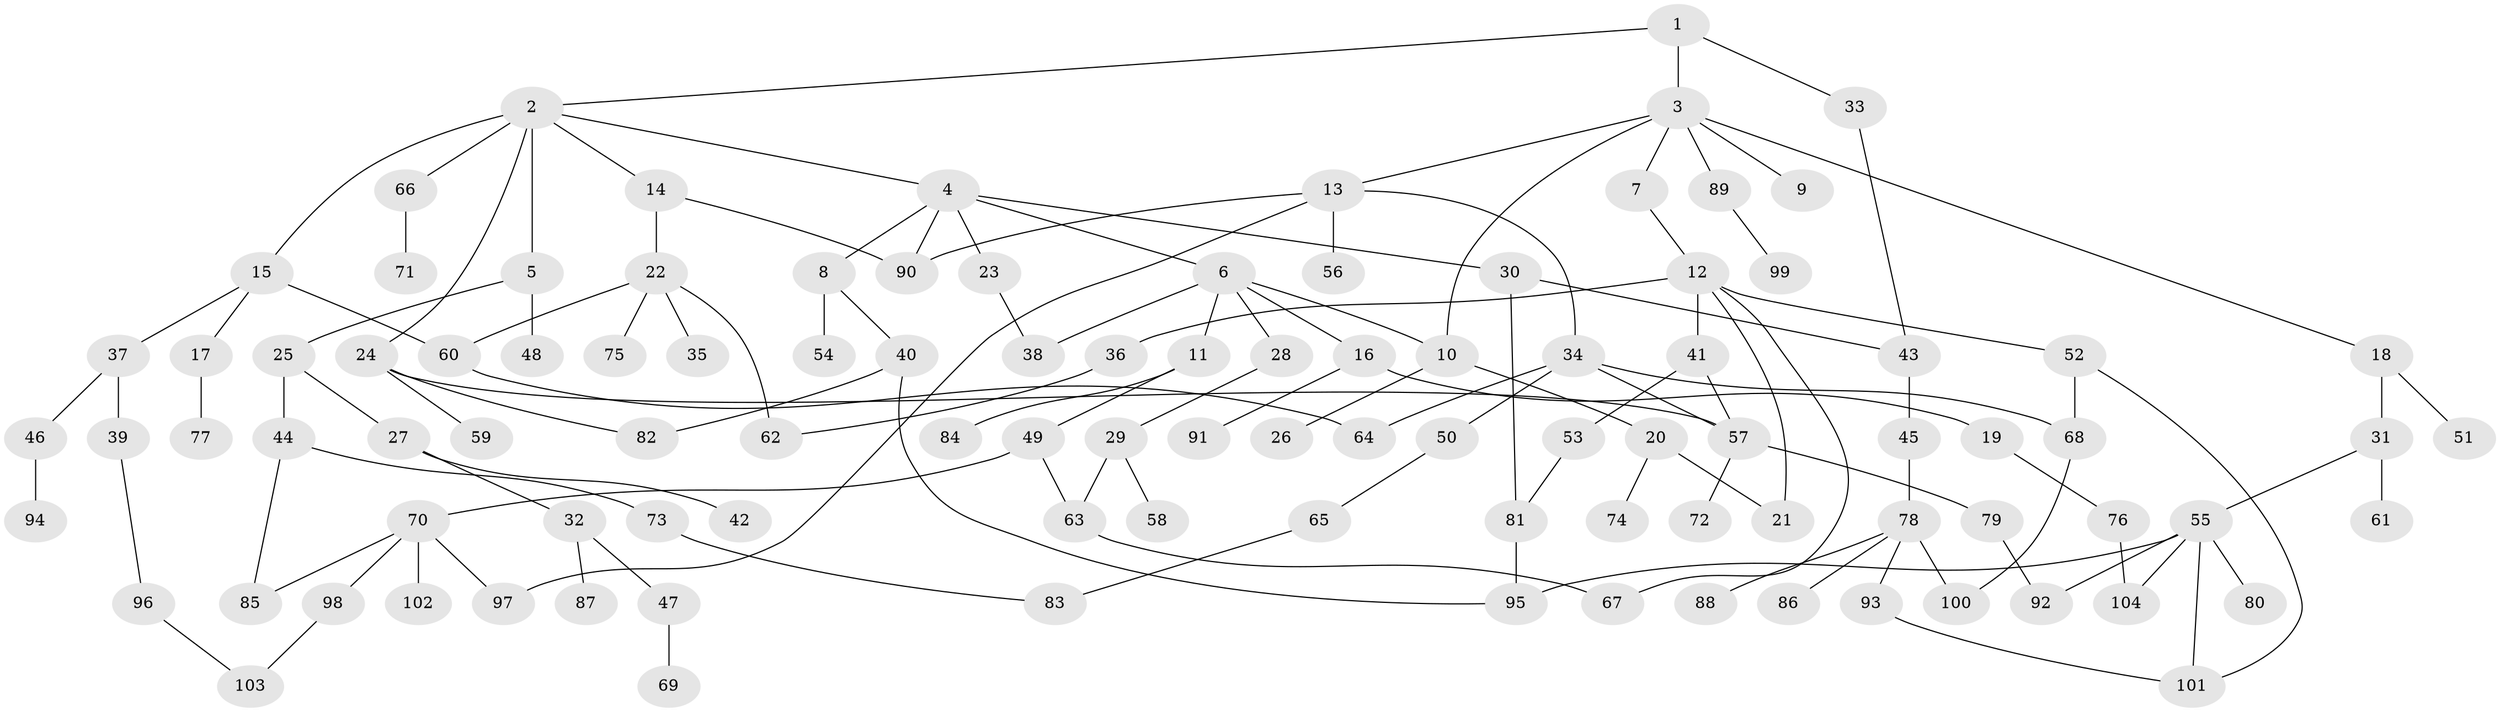 // coarse degree distribution, {2: 0.3387096774193548, 5: 0.06451612903225806, 1: 0.3064516129032258, 7: 0.0967741935483871, 3: 0.11290322580645161, 4: 0.04838709677419355, 6: 0.03225806451612903}
// Generated by graph-tools (version 1.1) at 2025/44/03/04/25 21:44:50]
// undirected, 104 vertices, 130 edges
graph export_dot {
graph [start="1"]
  node [color=gray90,style=filled];
  1;
  2;
  3;
  4;
  5;
  6;
  7;
  8;
  9;
  10;
  11;
  12;
  13;
  14;
  15;
  16;
  17;
  18;
  19;
  20;
  21;
  22;
  23;
  24;
  25;
  26;
  27;
  28;
  29;
  30;
  31;
  32;
  33;
  34;
  35;
  36;
  37;
  38;
  39;
  40;
  41;
  42;
  43;
  44;
  45;
  46;
  47;
  48;
  49;
  50;
  51;
  52;
  53;
  54;
  55;
  56;
  57;
  58;
  59;
  60;
  61;
  62;
  63;
  64;
  65;
  66;
  67;
  68;
  69;
  70;
  71;
  72;
  73;
  74;
  75;
  76;
  77;
  78;
  79;
  80;
  81;
  82;
  83;
  84;
  85;
  86;
  87;
  88;
  89;
  90;
  91;
  92;
  93;
  94;
  95;
  96;
  97;
  98;
  99;
  100;
  101;
  102;
  103;
  104;
  1 -- 2;
  1 -- 3;
  1 -- 33;
  2 -- 4;
  2 -- 5;
  2 -- 14;
  2 -- 15;
  2 -- 24;
  2 -- 66;
  3 -- 7;
  3 -- 9;
  3 -- 13;
  3 -- 18;
  3 -- 89;
  3 -- 10;
  4 -- 6;
  4 -- 8;
  4 -- 23;
  4 -- 30;
  4 -- 90;
  5 -- 25;
  5 -- 48;
  6 -- 10;
  6 -- 11;
  6 -- 16;
  6 -- 28;
  6 -- 38;
  7 -- 12;
  8 -- 40;
  8 -- 54;
  10 -- 20;
  10 -- 26;
  11 -- 49;
  11 -- 84;
  12 -- 21;
  12 -- 36;
  12 -- 41;
  12 -- 52;
  12 -- 67;
  13 -- 34;
  13 -- 56;
  13 -- 90;
  13 -- 97;
  14 -- 22;
  14 -- 90;
  15 -- 17;
  15 -- 37;
  15 -- 60;
  16 -- 19;
  16 -- 91;
  17 -- 77;
  18 -- 31;
  18 -- 51;
  19 -- 76;
  20 -- 74;
  20 -- 21;
  22 -- 35;
  22 -- 62;
  22 -- 75;
  22 -- 60;
  23 -- 38;
  24 -- 59;
  24 -- 82;
  24 -- 57;
  25 -- 27;
  25 -- 44;
  27 -- 32;
  27 -- 42;
  28 -- 29;
  29 -- 58;
  29 -- 63;
  30 -- 81;
  30 -- 43;
  31 -- 55;
  31 -- 61;
  32 -- 47;
  32 -- 87;
  33 -- 43;
  34 -- 50;
  34 -- 57;
  34 -- 64;
  34 -- 68;
  36 -- 62;
  37 -- 39;
  37 -- 46;
  39 -- 96;
  40 -- 82;
  40 -- 95;
  41 -- 53;
  41 -- 57;
  43 -- 45;
  44 -- 73;
  44 -- 85;
  45 -- 78;
  46 -- 94;
  47 -- 69;
  49 -- 63;
  49 -- 70;
  50 -- 65;
  52 -- 68;
  52 -- 101;
  53 -- 81;
  55 -- 80;
  55 -- 92;
  55 -- 104;
  55 -- 101;
  55 -- 95;
  57 -- 72;
  57 -- 79;
  60 -- 64;
  63 -- 67;
  65 -- 83;
  66 -- 71;
  68 -- 100;
  70 -- 85;
  70 -- 98;
  70 -- 102;
  70 -- 97;
  73 -- 83;
  76 -- 104;
  78 -- 86;
  78 -- 88;
  78 -- 93;
  78 -- 100;
  79 -- 92;
  81 -- 95;
  89 -- 99;
  93 -- 101;
  96 -- 103;
  98 -- 103;
}
